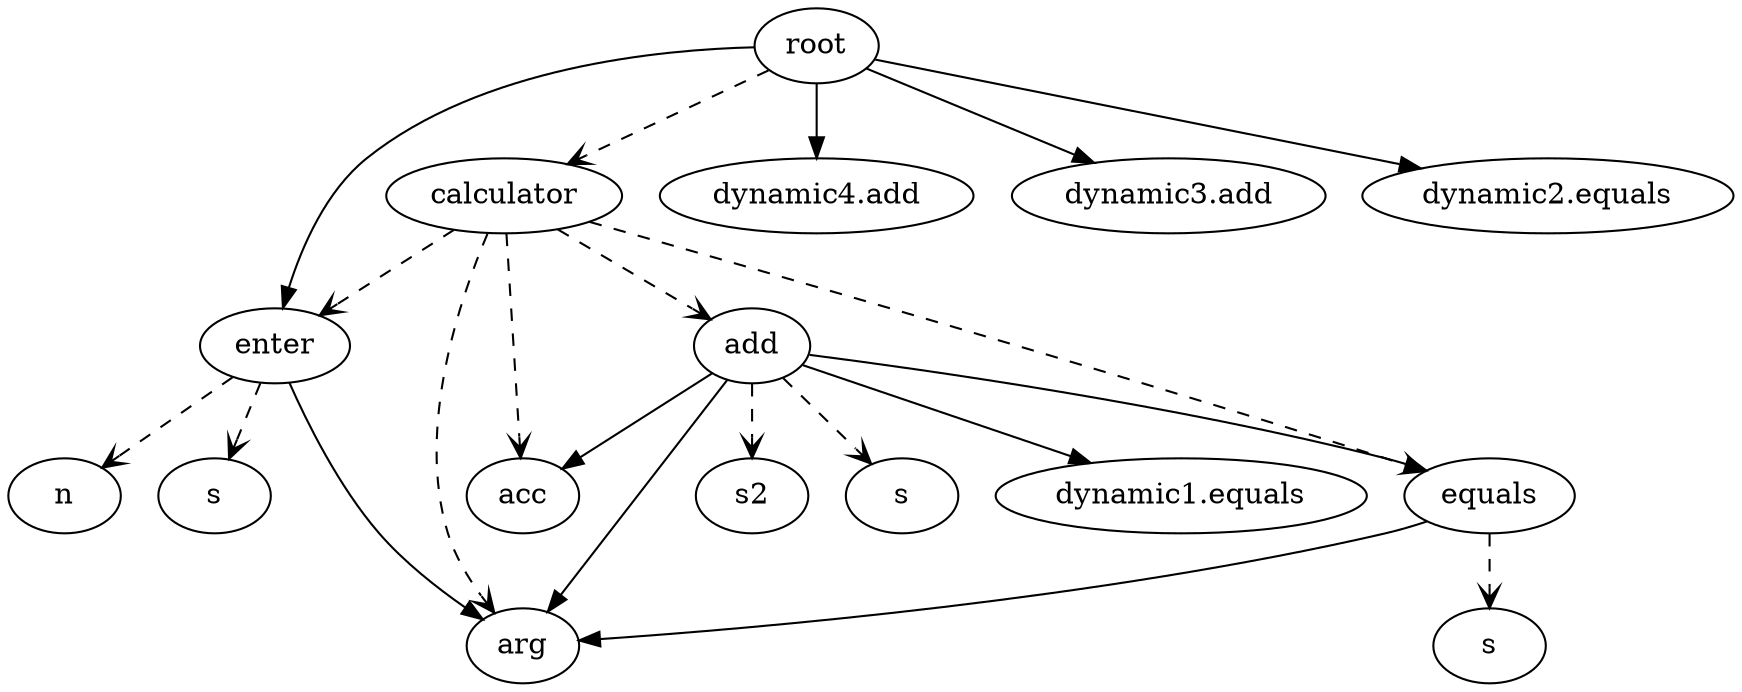 digraph G {
"root.calculator.enter" [ label = "enter", shape = ellipse, style = filled, fillcolor = "#FFFFFF" ];
"dynamic4.add" [ label = "dynamic4.add", shape = ellipse, style = filled, fillcolor = "#FFFFFF" ];
"dynamic3.add" [ label = "dynamic3.add", shape = ellipse, style = filled, fillcolor = "#FFFFFF" ];
"dynamic2.equals" [ label = "dynamic2.equals", shape = ellipse, style = filled, fillcolor = "#FFFFFF" ];
"root.calculator.arg" [ label = "arg", shape = ellipse, style = filled, fillcolor = "#FFFFFF" ];
"root.calculator.equals.s" [ label = "s", shape = ellipse, style = filled, fillcolor = "#FFFFFF" ];
"root.calculator.equals" [ label = "equals", shape = ellipse, style = filled, fillcolor = "#FFFFFF" ];
"root.calculator.acc" [ label = "acc", shape = ellipse, style = filled, fillcolor = "#FFFFFF" ];
"dynamic1.equals" [ label = "dynamic1.equals", shape = ellipse, style = filled, fillcolor = "#FFFFFF" ];
"root.calculator.add.s2" [ label = "s2", shape = ellipse, style = filled, fillcolor = "#FFFFFF" ];
"root.calculator.add.s" [ label = "s", shape = ellipse, style = filled, fillcolor = "#FFFFFF" ];
"root.calculator.add" [ label = "add", shape = ellipse, style = filled, fillcolor = "#FFFFFF" ];
"root.calculator.enter.n" [ label = "n", shape = ellipse, style = filled, fillcolor = "#FFFFFF" ];
"root.calculator.enter.s" [ label = "s", shape = ellipse, style = filled, fillcolor = "#FFFFFF" ];
"root.calculator" [ label = "calculator", shape = ellipse, style = filled, fillcolor = "#FFFFFF" ];
"root" [ label = "root", shape = ellipse, style = filled, fillcolor = "#FFFFFF" ];
"root" -> "root.calculator.enter" [ style = bold, color = black, penwidth = 1, arrowhead = normal ];
"root" -> "dynamic4.add" [ style = bold, color = black, penwidth = 1, arrowhead = normal ];
"root" -> "dynamic3.add" [ style = bold, color = black, penwidth = 1, arrowhead = normal ];
"root" -> "dynamic2.equals" [ style = bold, color = black, penwidth = 1, arrowhead = normal ];
"root.calculator.equals" -> "root.calculator.arg" [ style = bold, color = black, penwidth = 1, arrowhead = normal ];
"root.calculator.equals" -> "root.calculator.equals.s" [ style = dashed, color = black, penwidth = 1, arrowhead = open ];
"root.calculator" -> "root.calculator.equals" [ style = dashed, color = black, penwidth = 1, arrowhead = open ];
"root.calculator.add" -> "root.calculator.acc" [ style = bold, color = black, penwidth = 1, arrowhead = normal ];
"root.calculator.add" -> "root.calculator.equals" [ style = bold, color = black, penwidth = 1, arrowhead = normal ];
"root.calculator.add" -> "dynamic1.equals" [ style = bold, color = black, penwidth = 1, arrowhead = normal ];
"root.calculator.add" -> "root.calculator.arg" [ style = bold, color = black, penwidth = 1, arrowhead = normal ];
"root.calculator.add" -> "root.calculator.add.s2" [ style = dashed, color = black, penwidth = 1, arrowhead = open ];
"root.calculator.add" -> "root.calculator.add.s" [ style = dashed, color = black, penwidth = 1, arrowhead = open ];
"root.calculator" -> "root.calculator.add" [ style = dashed, color = black, penwidth = 1, arrowhead = open ];
"root.calculator.enter" -> "root.calculator.arg" [ style = bold, color = black, penwidth = 1, arrowhead = normal ];
"root.calculator.enter" -> "root.calculator.enter.n" [ style = dashed, color = black, penwidth = 1, arrowhead = open ];
"root.calculator.enter" -> "root.calculator.enter.s" [ style = dashed, color = black, penwidth = 1, arrowhead = open ];
"root.calculator" -> "root.calculator.enter" [ style = dashed, color = black, penwidth = 1, arrowhead = open ];
"root.calculator" -> "root.calculator.acc" [ style = dashed, color = black, penwidth = 1, arrowhead = open ];
"root.calculator" -> "root.calculator.arg" [ style = dashed, color = black, penwidth = 1, arrowhead = open ];
"root" -> "root.calculator" [ style = dashed, color = black, penwidth = 1, arrowhead = open ];
}
